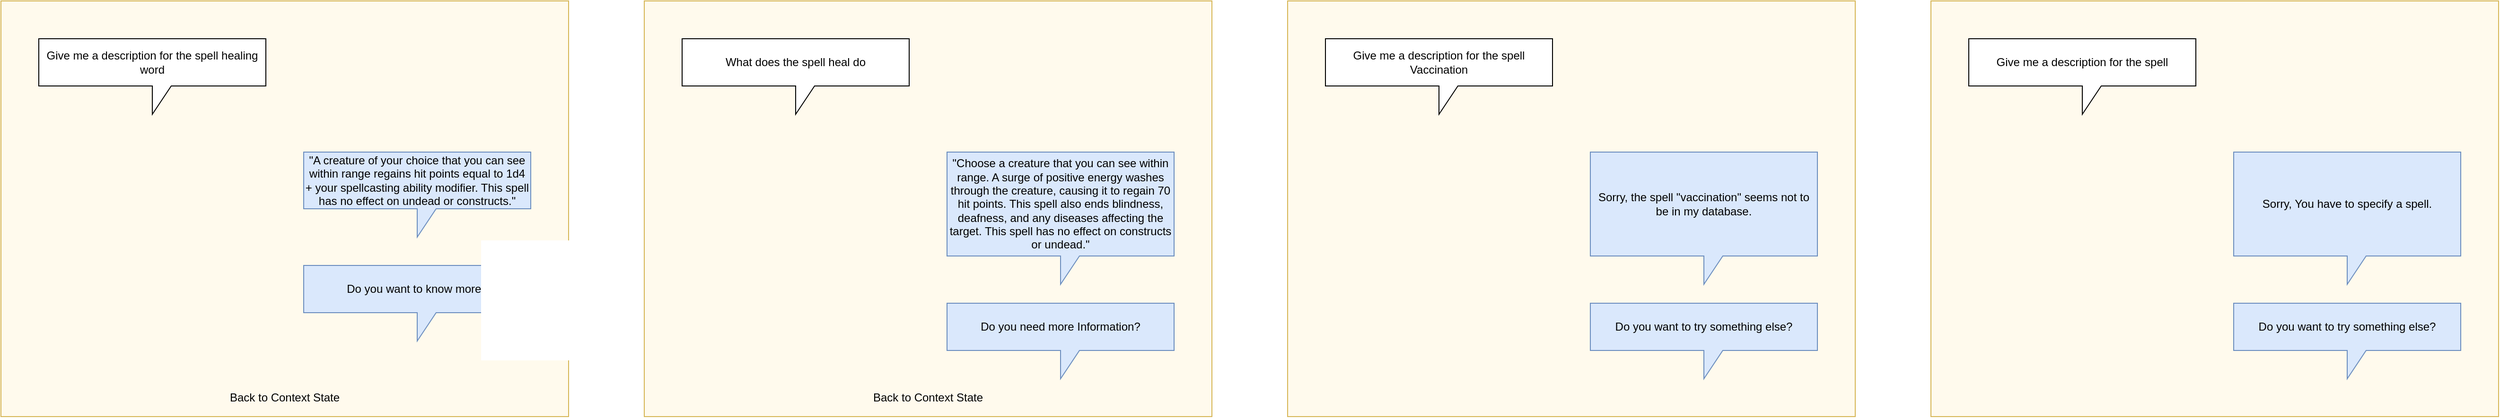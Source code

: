 <mxfile version="14.1.8" type="device"><diagram id="GPe6hT1JcG3InQYqh8YM" name="Seite-1"><mxGraphModel dx="905" dy="672" grid="1" gridSize="10" guides="1" tooltips="1" connect="1" arrows="1" fold="1" page="1" pageScale="1" pageWidth="827" pageHeight="1169" math="0" shadow="0"><root><mxCell id="0"/><mxCell id="1" parent="0"/><mxCell id="eLGTF01h9KiGKiAQvHCF-24" value="" style="rounded=0;whiteSpace=wrap;html=1;strokeColor=#d6b656;fillColor=#FFFAED;" parent="1" vertex="1"><mxGeometry x="80" y="80" width="600" height="440" as="geometry"/></mxCell><mxCell id="eLGTF01h9KiGKiAQvHCF-1" value="Give me a description for the spell healing word" style="shape=callout;whiteSpace=wrap;html=1;perimeter=calloutPerimeter;" parent="1" vertex="1"><mxGeometry x="120" y="120" width="240" height="80" as="geometry"/></mxCell><mxCell id="eLGTF01h9KiGKiAQvHCF-2" value="&lt;span&gt;&quot;A creature of your choice that you can see within range regains hit points equal to 1d4 + your spellcasting ability modifier. This spell has no effect on undead or constructs.&quot;&lt;/span&gt;" style="shape=callout;whiteSpace=wrap;html=1;perimeter=calloutPerimeter;fillColor=#dae8fc;strokeColor=#6c8ebf;" parent="1" vertex="1"><mxGeometry x="400" y="240" width="240" height="90" as="geometry"/></mxCell><mxCell id="eLGTF01h9KiGKiAQvHCF-4" value="Do you want to know more?" style="shape=callout;whiteSpace=wrap;html=1;perimeter=calloutPerimeter;fillColor=#dae8fc;strokeColor=#6c8ebf;" parent="1" vertex="1"><mxGeometry x="400" y="360" width="240" height="80" as="geometry"/></mxCell><mxCell id="_Ats-kB-gqNyeHjRp3NY-2" value="Back to Context State" style="text;html=1;strokeColor=none;fillColor=none;align=center;verticalAlign=middle;whiteSpace=wrap;rounded=0;" vertex="1" parent="1"><mxGeometry x="280" y="490" width="200" height="20" as="geometry"/></mxCell><mxCell id="_Ats-kB-gqNyeHjRp3NY-3" value="" style="rounded=0;whiteSpace=wrap;html=1;strokeColor=#d6b656;fillColor=#FFFAED;" vertex="1" parent="1"><mxGeometry x="760" y="80" width="600" height="440" as="geometry"/></mxCell><mxCell id="_Ats-kB-gqNyeHjRp3NY-4" value="What does the spell heal do" style="shape=callout;whiteSpace=wrap;html=1;perimeter=calloutPerimeter;" vertex="1" parent="1"><mxGeometry x="800" y="120" width="240" height="80" as="geometry"/></mxCell><mxCell id="_Ats-kB-gqNyeHjRp3NY-5" value="&lt;span&gt;&quot;Choose a creature that you can see within range. A surge of positive energy washes through the creature, causing it to regain 70 hit points. This spell also ends blindness, deafness, and any diseases affecting the target. This spell has no effect on constructs or undead.&quot;&lt;/span&gt;" style="shape=callout;whiteSpace=wrap;html=1;perimeter=calloutPerimeter;fillColor=#dae8fc;strokeColor=#6c8ebf;" vertex="1" parent="1"><mxGeometry x="1080" y="240" width="240" height="140" as="geometry"/></mxCell><mxCell id="_Ats-kB-gqNyeHjRp3NY-6" value="Do you need more Information?" style="shape=callout;whiteSpace=wrap;html=1;perimeter=calloutPerimeter;fillColor=#dae8fc;strokeColor=#6c8ebf;" vertex="1" parent="1"><mxGeometry x="1080" y="400" width="240" height="80" as="geometry"/></mxCell><mxCell id="_Ats-kB-gqNyeHjRp3NY-7" value="Back to Context State" style="text;html=1;strokeColor=none;fillColor=none;align=center;verticalAlign=middle;whiteSpace=wrap;rounded=0;" vertex="1" parent="1"><mxGeometry x="960" y="490" width="200" height="20" as="geometry"/></mxCell><mxCell id="_Ats-kB-gqNyeHjRp3NY-8" value="" style="rounded=0;whiteSpace=wrap;html=1;strokeColor=#d6b656;fillColor=#FFFAED;" vertex="1" parent="1"><mxGeometry x="1440" y="80" width="600" height="440" as="geometry"/></mxCell><mxCell id="_Ats-kB-gqNyeHjRp3NY-9" value="Give me a description for the spell Vaccination" style="shape=callout;whiteSpace=wrap;html=1;perimeter=calloutPerimeter;" vertex="1" parent="1"><mxGeometry x="1480" y="120" width="240" height="80" as="geometry"/></mxCell><mxCell id="_Ats-kB-gqNyeHjRp3NY-10" value="Sorry, the spell &quot;vaccination&quot; seems not to be in my database." style="shape=callout;whiteSpace=wrap;html=1;perimeter=calloutPerimeter;fillColor=#dae8fc;strokeColor=#6c8ebf;" vertex="1" parent="1"><mxGeometry x="1760" y="240" width="240" height="140" as="geometry"/></mxCell><mxCell id="_Ats-kB-gqNyeHjRp3NY-11" value="Do you want to try something else?" style="shape=callout;whiteSpace=wrap;html=1;perimeter=calloutPerimeter;fillColor=#dae8fc;strokeColor=#6c8ebf;" vertex="1" parent="1"><mxGeometry x="1760" y="400" width="240" height="80" as="geometry"/></mxCell><mxCell id="_Ats-kB-gqNyeHjRp3NY-13" value="" style="rounded=0;whiteSpace=wrap;html=1;strokeColor=#d6b656;fillColor=#FFFAED;" vertex="1" parent="1"><mxGeometry x="2120" y="80" width="600" height="440" as="geometry"/></mxCell><mxCell id="_Ats-kB-gqNyeHjRp3NY-14" value="Give me a description for the spell" style="shape=callout;whiteSpace=wrap;html=1;perimeter=calloutPerimeter;" vertex="1" parent="1"><mxGeometry x="2160" y="120" width="240" height="80" as="geometry"/></mxCell><mxCell id="_Ats-kB-gqNyeHjRp3NY-15" value="Sorry, You have to specify a spell." style="shape=callout;whiteSpace=wrap;html=1;perimeter=calloutPerimeter;fillColor=#dae8fc;strokeColor=#6c8ebf;" vertex="1" parent="1"><mxGeometry x="2440" y="240" width="240" height="140" as="geometry"/></mxCell><mxCell id="_Ats-kB-gqNyeHjRp3NY-16" value="Do you want to try something else?" style="shape=callout;whiteSpace=wrap;html=1;perimeter=calloutPerimeter;fillColor=#dae8fc;strokeColor=#6c8ebf;" vertex="1" parent="1"><mxGeometry x="2440" y="400" width="240" height="80" as="geometry"/></mxCell></root></mxGraphModel></diagram></mxfile>